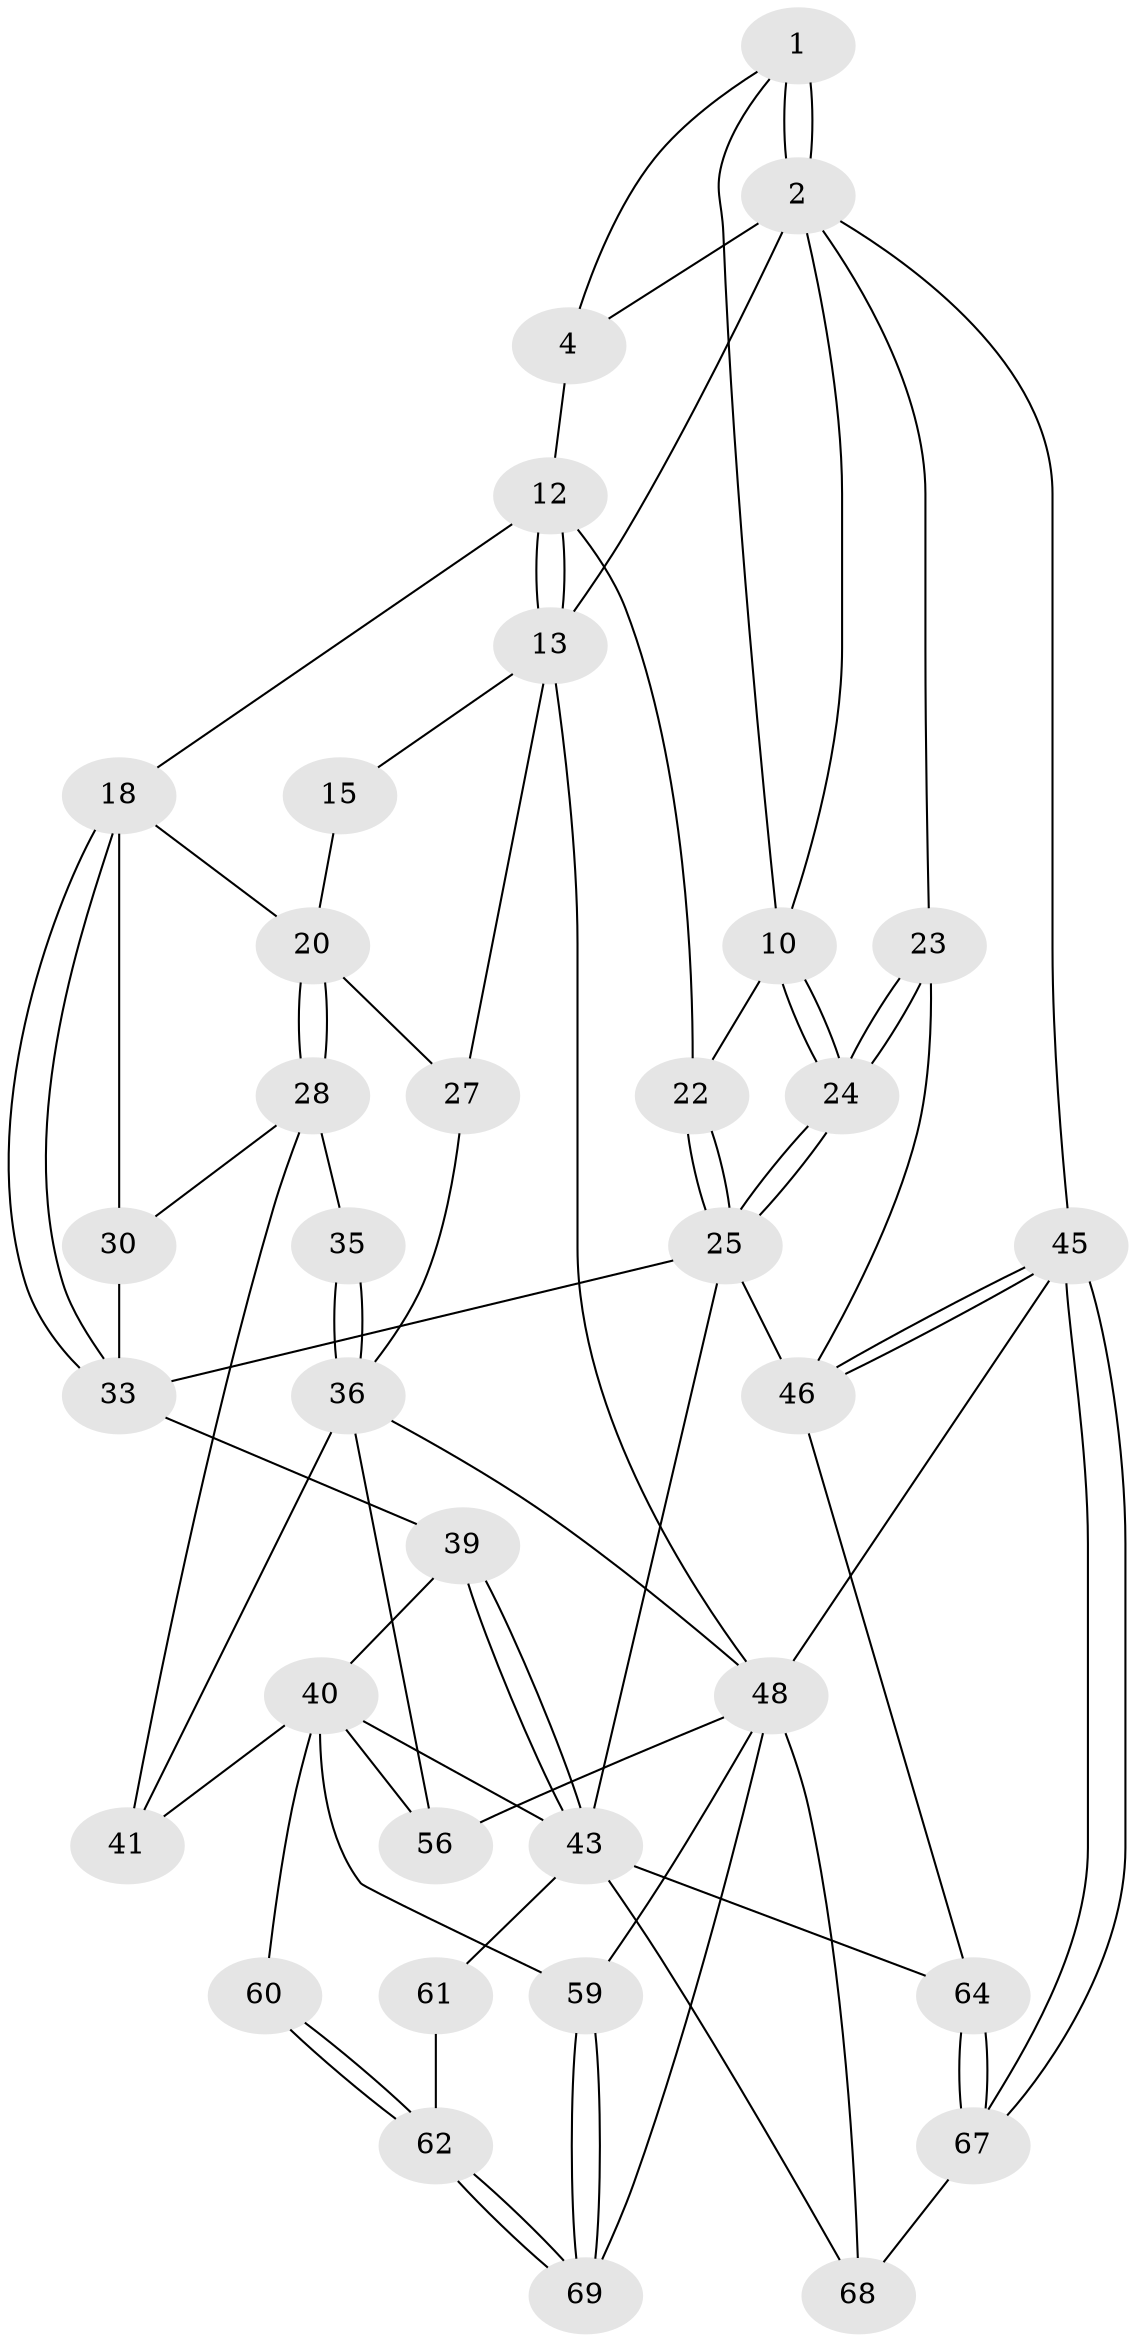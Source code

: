// original degree distribution, {3: 0.04285714285714286, 5: 0.5571428571428572, 6: 0.2, 4: 0.2}
// Generated by graph-tools (version 1.1) at 2025/17/03/09/25 04:17:17]
// undirected, 35 vertices, 80 edges
graph export_dot {
graph [start="1"]
  node [color=gray90,style=filled];
  1 [pos="+0.9450451450222759+0.05664377970216229",super="+5"];
  2 [pos="+1+0.16907409951632518",super="+8+3"];
  4 [pos="+0.9440864719755799+0",super="+7"];
  10 [pos="+0.8941475096785033+0.1742018694642058",super="+11"];
  12 [pos="+0.415757988675537+0",super="+16"];
  13 [pos="+0+0",super="+14"];
  15 [pos="+0.13571252857115895+0.08985808426108935"];
  18 [pos="+0.5240799273169005+0.043608697946671056",super="+19"];
  20 [pos="+0.2438777478906575+0.18410915104277226",super="+21"];
  22 [pos="+0.7875099667783099+0.2304694839738272"];
  23 [pos="+1+0.4714408087244947"];
  24 [pos="+1+0.4662465785993706"];
  25 [pos="+0.8623061320178842+0.4091333320216279",super="+32"];
  27 [pos="+0+0.26398245714203245"];
  28 [pos="+0.2466803516051339+0.3396766257036548",super="+29+31"];
  30 [pos="+0.3514622000670092+0.38685078855105987"];
  33 [pos="+0.5679242171260764+0.3178396874255322",super="+34"];
  35 [pos="+0.17031494437858627+0.422134634006165"];
  36 [pos="+0.06946935918369168+0.5519877347103507",super="+44+37"];
  39 [pos="+0.4554995217224424+0.48031857730344574"];
  40 [pos="+0.3089717261339538+0.5708976927831727",super="+53"];
  41 [pos="+0.2921245045489128+0.5665299100084983"];
  43 [pos="+0.5907534037341078+0.6307420414944019",super="+51"];
  45 [pos="+1+1"];
  46 [pos="+1+0.7423559374309782",super="+63+47"];
  48 [pos="+0+0.69053399580364",super="+57+49"];
  56 [pos="+0.22847180339513093+0.691034651528785"];
  59 [pos="+0.2192653966590716+0.8569049327953766"];
  60 [pos="+0.38412588371281087+0.8715715248547551"];
  61 [pos="+0.5133271154931147+0.9206596718132812"];
  62 [pos="+0.43045749982189474+0.9042903424182096"];
  64 [pos="+0.8286762297703126+0.8324687004585833"];
  67 [pos="+0.7331875004133369+1"];
  68 [pos="+0.6248489529761703+1"];
  69 [pos="+0.14343658237758564+1"];
  1 -- 2 [weight=2];
  1 -- 2;
  1 -- 4;
  1 -- 10;
  2 -- 10;
  2 -- 23;
  2 -- 13;
  2 -- 4;
  2 -- 45;
  4 -- 12;
  10 -- 24;
  10 -- 24;
  10 -- 22;
  12 -- 13;
  12 -- 13;
  12 -- 18;
  12 -- 22;
  13 -- 48;
  13 -- 27;
  13 -- 15;
  15 -- 20;
  18 -- 33;
  18 -- 33;
  18 -- 20;
  18 -- 30;
  20 -- 28 [weight=2];
  20 -- 28;
  20 -- 27;
  22 -- 25;
  22 -- 25;
  23 -- 24;
  23 -- 24;
  23 -- 46;
  24 -- 25;
  24 -- 25;
  25 -- 33;
  25 -- 43;
  25 -- 46 [weight=2];
  27 -- 36;
  28 -- 35 [weight=2];
  28 -- 41;
  28 -- 30;
  30 -- 33;
  33 -- 39;
  35 -- 36;
  35 -- 36;
  36 -- 56;
  36 -- 41;
  36 -- 48;
  39 -- 40;
  39 -- 43;
  39 -- 43;
  40 -- 41;
  40 -- 59;
  40 -- 56;
  40 -- 43;
  40 -- 60 [weight=2];
  43 -- 64;
  43 -- 68;
  43 -- 61 [weight=2];
  45 -- 46;
  45 -- 46;
  45 -- 67;
  45 -- 67;
  45 -- 48;
  46 -- 64;
  48 -- 56;
  48 -- 59;
  48 -- 68;
  48 -- 69;
  59 -- 69;
  59 -- 69;
  60 -- 62;
  60 -- 62;
  61 -- 62;
  62 -- 69;
  62 -- 69;
  64 -- 67;
  64 -- 67;
  67 -- 68;
}
